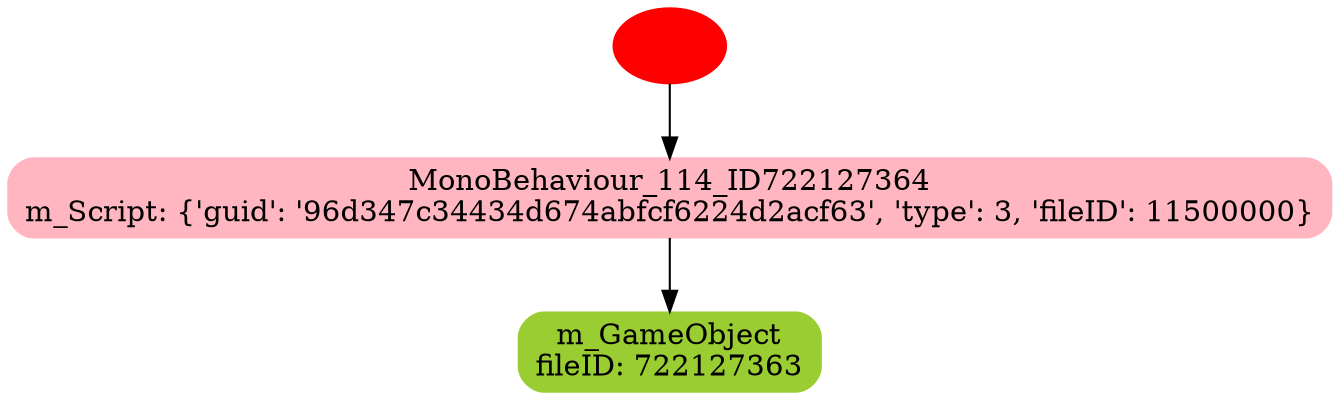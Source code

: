 digraph graphname {
9 [label="m_GameObject\nfileID: 722127363\n"] [color="yellowgreen"] [style="rounded,filled"] [shape="box"];
2 [label="MonoBehaviour_114_ID722127364\nm_Script: {'guid': '96d347c34434d674abfcf6224d2acf63', 'type': 3, 'fileID': 11500000}\n"] [color="lightpink"] [style="rounded,filled"] [shape="box"];
2 -> 9 [label=""];
1 [label=""] [color="red"] [style="filled"];
1 -> 2 [label=""];
}
